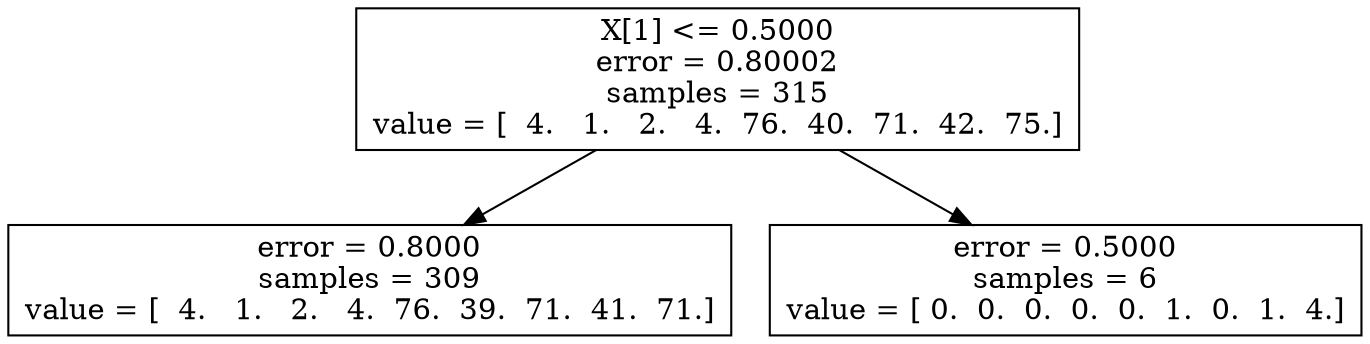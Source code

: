 digraph Tree {
0 [label="X[1] <= 0.5000\nerror = 0.80002\nsamples = 315\nvalue = [  4.   1.   2.   4.  76.  40.  71.  42.  75.]", shape="box"] ;
1 [label="error = 0.8000\nsamples = 309\nvalue = [  4.   1.   2.   4.  76.  39.  71.  41.  71.]", shape="box"] ;
0 -> 1 ;
2 [label="error = 0.5000\nsamples = 6\nvalue = [ 0.  0.  0.  0.  0.  1.  0.  1.  4.]", shape="box"] ;
0 -> 2 ;
}